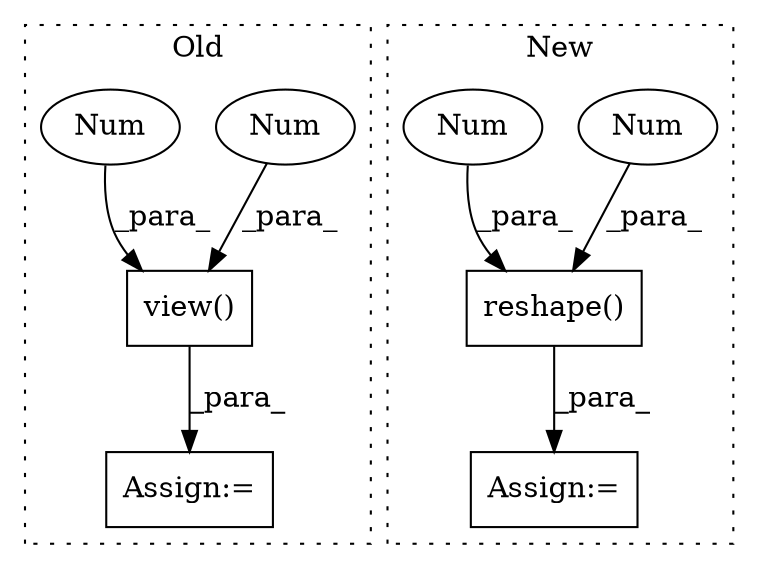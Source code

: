 digraph G {
subgraph cluster0 {
1 [label="view()" a="75" s="6392,6428" l="31,1" shape="box"];
3 [label="Num" a="76" s="6423" l="2" shape="ellipse"];
4 [label="Assign:=" a="68" s="6389" l="3" shape="box"];
8 [label="Num" a="76" s="6427" l="1" shape="ellipse"];
label = "Old";
style="dotted";
}
subgraph cluster1 {
2 [label="reshape()" a="75" s="6342,6368" l="21,1" shape="box"];
5 [label="Num" a="76" s="6367" l="1" shape="ellipse"];
6 [label="Assign:=" a="68" s="6339" l="3" shape="box"];
7 [label="Num" a="76" s="6363" l="2" shape="ellipse"];
label = "New";
style="dotted";
}
1 -> 4 [label="_para_"];
2 -> 6 [label="_para_"];
3 -> 1 [label="_para_"];
5 -> 2 [label="_para_"];
7 -> 2 [label="_para_"];
8 -> 1 [label="_para_"];
}